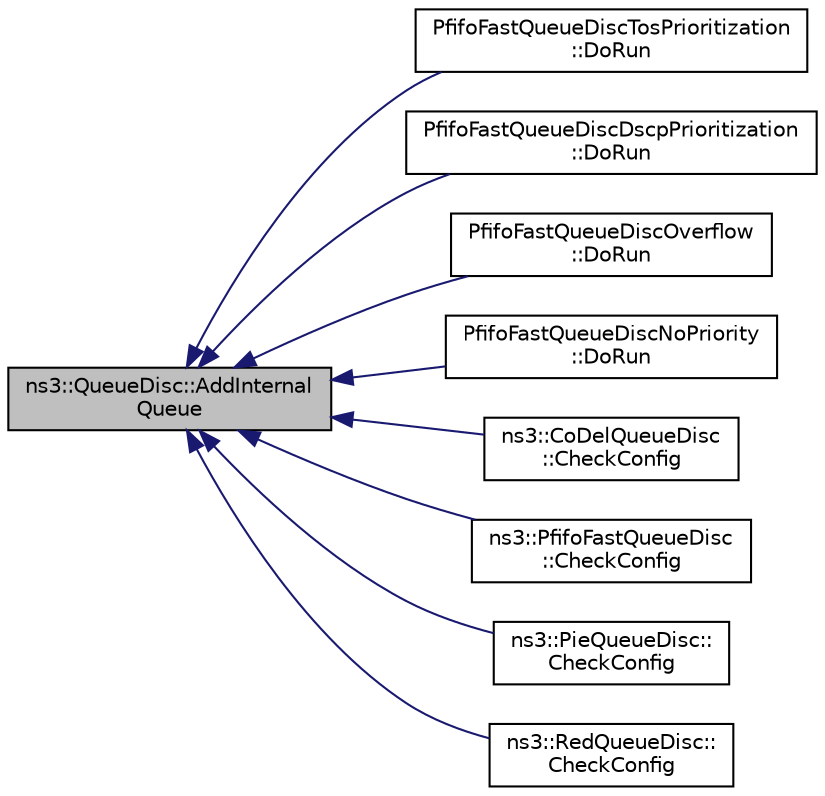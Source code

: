 digraph "ns3::QueueDisc::AddInternalQueue"
{
  edge [fontname="Helvetica",fontsize="10",labelfontname="Helvetica",labelfontsize="10"];
  node [fontname="Helvetica",fontsize="10",shape=record];
  rankdir="LR";
  Node1 [label="ns3::QueueDisc::AddInternal\lQueue",height=0.2,width=0.4,color="black", fillcolor="grey75", style="filled", fontcolor="black"];
  Node1 -> Node2 [dir="back",color="midnightblue",fontsize="10",style="solid"];
  Node2 [label="PfifoFastQueueDiscTosPrioritization\l::DoRun",height=0.2,width=0.4,color="black", fillcolor="white", style="filled",URL="$d3/d39/classPfifoFastQueueDiscTosPrioritization.html#a3e80fca2a21f51bfd8ab3a9bfa06cb50",tooltip="Implementation to actually run this TestCase. "];
  Node1 -> Node3 [dir="back",color="midnightblue",fontsize="10",style="solid"];
  Node3 [label="PfifoFastQueueDiscDscpPrioritization\l::DoRun",height=0.2,width=0.4,color="black", fillcolor="white", style="filled",URL="$d5/de5/classPfifoFastQueueDiscDscpPrioritization.html#a5ed7e1adc3f38e252cd274954e4806ca",tooltip="Implementation to actually run this TestCase. "];
  Node1 -> Node4 [dir="back",color="midnightblue",fontsize="10",style="solid"];
  Node4 [label="PfifoFastQueueDiscOverflow\l::DoRun",height=0.2,width=0.4,color="black", fillcolor="white", style="filled",URL="$d2/d63/classPfifoFastQueueDiscOverflow.html#a4a57537e8abbdc4fabf914a603b31163",tooltip="Implementation to actually run this TestCase. "];
  Node1 -> Node5 [dir="back",color="midnightblue",fontsize="10",style="solid"];
  Node5 [label="PfifoFastQueueDiscNoPriority\l::DoRun",height=0.2,width=0.4,color="black", fillcolor="white", style="filled",URL="$dd/db0/classPfifoFastQueueDiscNoPriority.html#a0e5f55c325fa3c1d91a1ed253ff2f3a5",tooltip="Implementation to actually run this TestCase. "];
  Node1 -> Node6 [dir="back",color="midnightblue",fontsize="10",style="solid"];
  Node6 [label="ns3::CoDelQueueDisc\l::CheckConfig",height=0.2,width=0.4,color="black", fillcolor="white", style="filled",URL="$de/d17/classns3_1_1CoDelQueueDisc.html#a580a58842272e8110ebae6f1503f6327"];
  Node1 -> Node7 [dir="back",color="midnightblue",fontsize="10",style="solid"];
  Node7 [label="ns3::PfifoFastQueueDisc\l::CheckConfig",height=0.2,width=0.4,color="black", fillcolor="white", style="filled",URL="$d4/da2/classns3_1_1PfifoFastQueueDisc.html#a9fa5e68b79b7431cd734f4e8845bdced"];
  Node1 -> Node8 [dir="back",color="midnightblue",fontsize="10",style="solid"];
  Node8 [label="ns3::PieQueueDisc::\lCheckConfig",height=0.2,width=0.4,color="black", fillcolor="white", style="filled",URL="$da/d04/classns3_1_1PieQueueDisc.html#af6eda43da222e1013754c8ed50ebeda4"];
  Node1 -> Node9 [dir="back",color="midnightblue",fontsize="10",style="solid"];
  Node9 [label="ns3::RedQueueDisc::\lCheckConfig",height=0.2,width=0.4,color="black", fillcolor="white", style="filled",URL="$d5/d02/classns3_1_1RedQueueDisc.html#a86e75c3ab20213f1451bdc7270d18114"];
}

